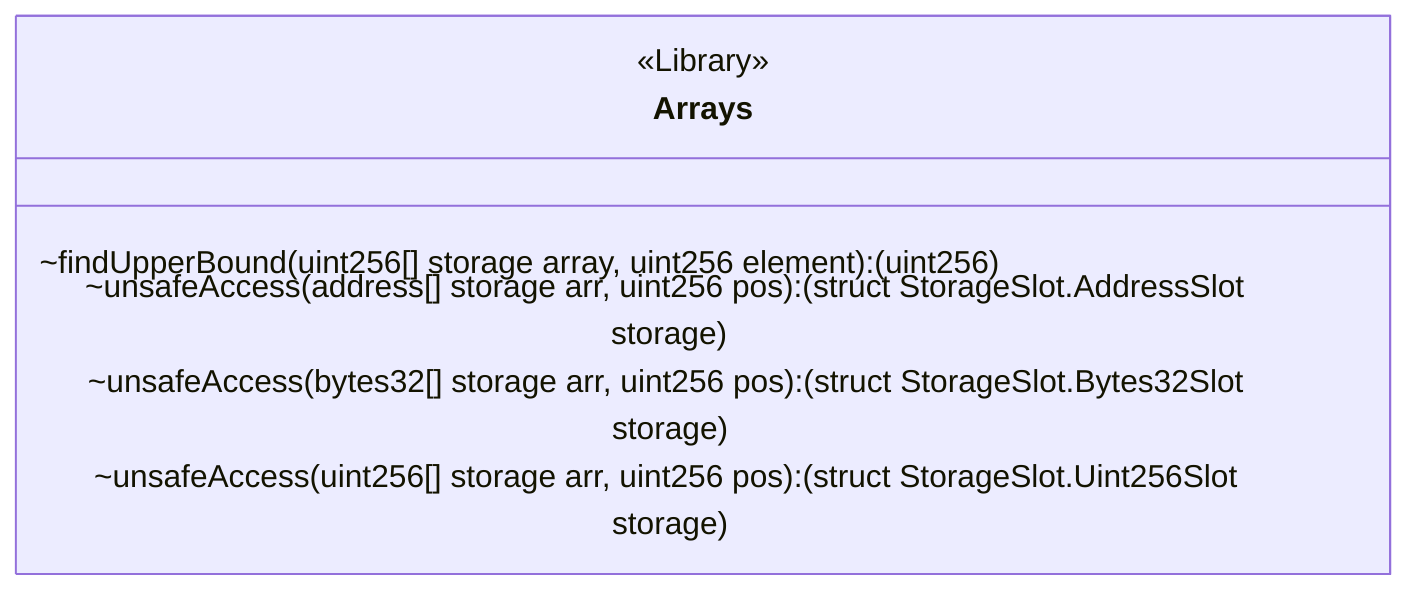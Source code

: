 classDiagram
  %% 244:3011:0
  class Arrays {
    <<Library>>
    ~findUpperBound(uint256[] storage array, uint256 element): (uint256)
    ~unsafeAccess(address[] storage arr, uint256 pos): (struct StorageSlot.AddressSlot storage)
    ~unsafeAccess(bytes32[] storage arr, uint256 pos): (struct StorageSlot.Bytes32Slot storage)
    ~unsafeAccess(uint256[] storage arr, uint256 pos): (struct StorageSlot.Uint256Slot storage)
  }
